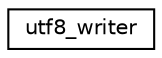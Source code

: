 digraph G
{
 // INTERACTIVE_SVG=YES
  edge [fontname="Helvetica",fontsize="10",labelfontname="Helvetica",labelfontsize="10"];
  node [fontname="Helvetica",fontsize="10",shape=record];
  rankdir="LR";
  Node1 [label="utf8_writer",height=0.2,width=0.4,color="black", fillcolor="white", style="filled",URL="$dd/d5e/structutf8__writer.html"];
}
